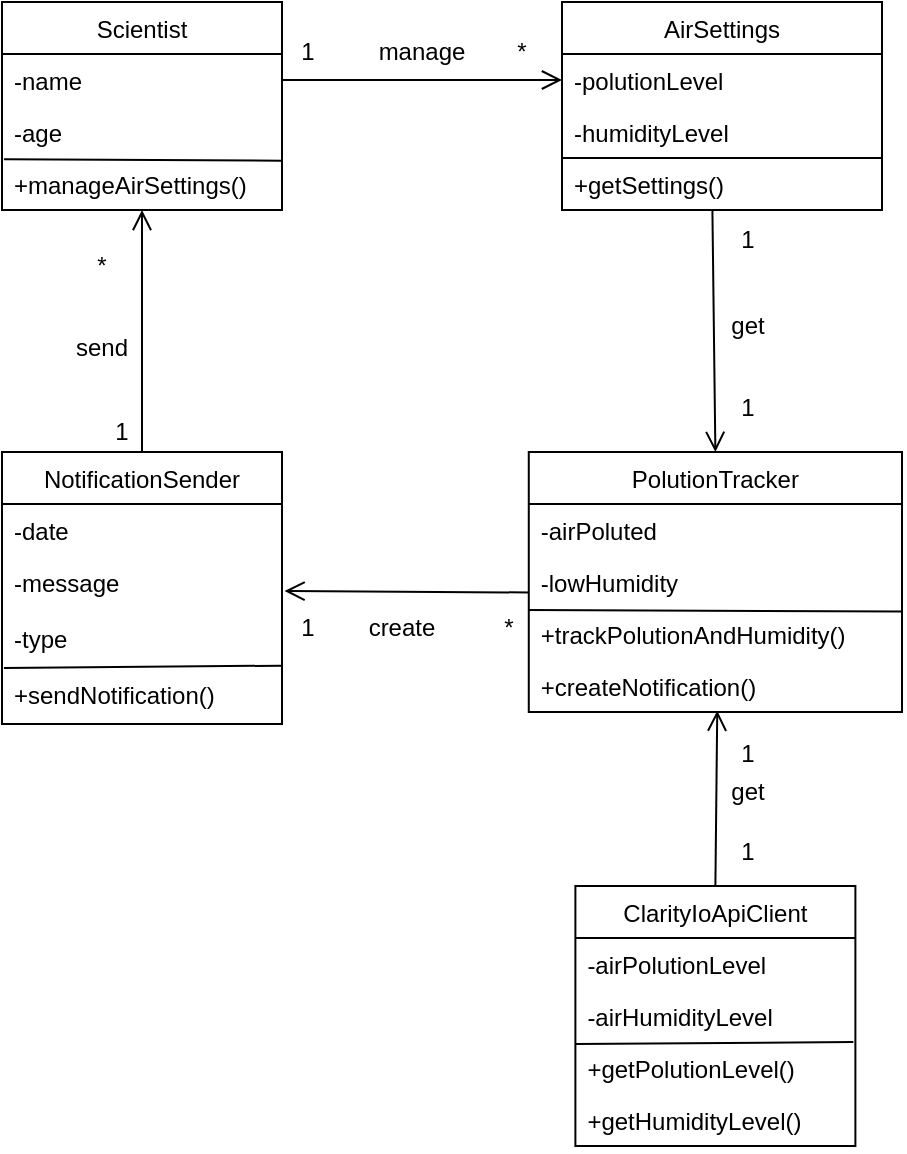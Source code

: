 <mxfile version="22.0.6" type="device">
  <diagram id="qaiLERLcsFXwNnowRdfb" name="Page-1">
    <mxGraphModel dx="1173" dy="493" grid="1" gridSize="10" guides="1" tooltips="1" connect="1" arrows="1" fold="1" page="1" pageScale="1" pageWidth="827" pageHeight="1169" math="0" shadow="0">
      <root>
        <mxCell id="0" />
        <mxCell id="1" parent="0" />
        <mxCell id="livhMUzMRyDO7-Sf7a0v-1" value="Scientist" style="swimlane;fontStyle=0;childLayout=stackLayout;horizontal=1;startSize=26;fillColor=none;horizontalStack=0;resizeParent=1;resizeParentMax=0;resizeLast=0;collapsible=1;marginBottom=0;" vertex="1" parent="1">
          <mxGeometry x="310" y="370" width="140" height="104" as="geometry" />
        </mxCell>
        <mxCell id="livhMUzMRyDO7-Sf7a0v-2" value="-name" style="text;strokeColor=none;fillColor=none;align=left;verticalAlign=top;spacingLeft=4;spacingRight=4;overflow=hidden;rotatable=0;points=[[0,0.5],[1,0.5]];portConstraint=eastwest;" vertex="1" parent="livhMUzMRyDO7-Sf7a0v-1">
          <mxGeometry y="26" width="140" height="26" as="geometry" />
        </mxCell>
        <mxCell id="livhMUzMRyDO7-Sf7a0v-3" value="-age" style="text;strokeColor=none;fillColor=none;align=left;verticalAlign=top;spacingLeft=4;spacingRight=4;overflow=hidden;rotatable=0;points=[[0,0.5],[1,0.5]];portConstraint=eastwest;" vertex="1" parent="livhMUzMRyDO7-Sf7a0v-1">
          <mxGeometry y="52" width="140" height="26" as="geometry" />
        </mxCell>
        <mxCell id="livhMUzMRyDO7-Sf7a0v-39" value="+manageAirSettings()" style="text;strokeColor=none;fillColor=none;align=left;verticalAlign=top;spacingLeft=4;spacingRight=4;overflow=hidden;rotatable=0;points=[[0,0.5],[1,0.5]];portConstraint=eastwest;" vertex="1" parent="livhMUzMRyDO7-Sf7a0v-1">
          <mxGeometry y="78" width="140" height="26" as="geometry" />
        </mxCell>
        <mxCell id="livhMUzMRyDO7-Sf7a0v-40" value="" style="endArrow=none;html=1;rounded=0;exitX=0.007;exitY=0.026;exitDx=0;exitDy=0;exitPerimeter=0;entryX=0.998;entryY=0.051;entryDx=0;entryDy=0;entryPerimeter=0;" edge="1" parent="livhMUzMRyDO7-Sf7a0v-1" source="livhMUzMRyDO7-Sf7a0v-39" target="livhMUzMRyDO7-Sf7a0v-39">
          <mxGeometry width="50" height="50" relative="1" as="geometry">
            <mxPoint x="320" y="240" as="sourcePoint" />
            <mxPoint x="370" y="190" as="targetPoint" />
          </mxGeometry>
        </mxCell>
        <mxCell id="livhMUzMRyDO7-Sf7a0v-4" value="AirSettings" style="swimlane;fontStyle=0;childLayout=stackLayout;horizontal=1;startSize=26;fillColor=none;horizontalStack=0;resizeParent=1;resizeParentMax=0;resizeLast=0;collapsible=1;marginBottom=0;" vertex="1" parent="1">
          <mxGeometry x="590" y="370" width="160" height="104" as="geometry" />
        </mxCell>
        <mxCell id="livhMUzMRyDO7-Sf7a0v-5" value="-polutionLevel" style="text;strokeColor=none;fillColor=none;align=left;verticalAlign=top;spacingLeft=4;spacingRight=4;overflow=hidden;rotatable=0;points=[[0,0.5],[1,0.5]];portConstraint=eastwest;" vertex="1" parent="livhMUzMRyDO7-Sf7a0v-4">
          <mxGeometry y="26" width="160" height="26" as="geometry" />
        </mxCell>
        <mxCell id="livhMUzMRyDO7-Sf7a0v-6" value="-humidityLevel" style="text;strokeColor=none;fillColor=none;align=left;verticalAlign=top;spacingLeft=4;spacingRight=4;overflow=hidden;rotatable=0;points=[[0,0.5],[1,0.5]];portConstraint=eastwest;" vertex="1" parent="livhMUzMRyDO7-Sf7a0v-4">
          <mxGeometry y="52" width="160" height="26" as="geometry" />
        </mxCell>
        <mxCell id="livhMUzMRyDO7-Sf7a0v-41" value="+getSettings()" style="text;strokeColor=none;fillColor=none;align=left;verticalAlign=top;spacingLeft=4;spacingRight=4;overflow=hidden;rotatable=0;points=[[0,0.5],[1,0.5]];portConstraint=eastwest;" vertex="1" parent="livhMUzMRyDO7-Sf7a0v-4">
          <mxGeometry y="78" width="160" height="26" as="geometry" />
        </mxCell>
        <mxCell id="livhMUzMRyDO7-Sf7a0v-42" value="" style="endArrow=none;html=1;rounded=0;exitX=-0.003;exitY=0;exitDx=0;exitDy=0;exitPerimeter=0;entryX=1;entryY=0.75;entryDx=0;entryDy=0;" edge="1" parent="livhMUzMRyDO7-Sf7a0v-4" source="livhMUzMRyDO7-Sf7a0v-41" target="livhMUzMRyDO7-Sf7a0v-4">
          <mxGeometry width="50" height="50" relative="1" as="geometry">
            <mxPoint x="-252.39" y="87" as="sourcePoint" />
            <mxPoint x="136.61" y="78" as="targetPoint" />
          </mxGeometry>
        </mxCell>
        <mxCell id="livhMUzMRyDO7-Sf7a0v-7" value="PolutionTracker" style="swimlane;fontStyle=0;childLayout=stackLayout;horizontal=1;startSize=26;fillColor=none;horizontalStack=0;resizeParent=1;resizeParentMax=0;resizeLast=0;collapsible=1;marginBottom=0;" vertex="1" parent="1">
          <mxGeometry x="573.39" y="595" width="186.61" height="130" as="geometry" />
        </mxCell>
        <mxCell id="livhMUzMRyDO7-Sf7a0v-8" value="-airPoluted" style="text;strokeColor=none;fillColor=none;align=left;verticalAlign=top;spacingLeft=4;spacingRight=4;overflow=hidden;rotatable=0;points=[[0,0.5],[1,0.5]];portConstraint=eastwest;" vertex="1" parent="livhMUzMRyDO7-Sf7a0v-7">
          <mxGeometry y="26" width="186.61" height="26" as="geometry" />
        </mxCell>
        <mxCell id="livhMUzMRyDO7-Sf7a0v-9" value="-lowHumidity" style="text;strokeColor=none;fillColor=none;align=left;verticalAlign=top;spacingLeft=4;spacingRight=4;overflow=hidden;rotatable=0;points=[[0,0.5],[1,0.5]];portConstraint=eastwest;" vertex="1" parent="livhMUzMRyDO7-Sf7a0v-7">
          <mxGeometry y="52" width="186.61" height="26" as="geometry" />
        </mxCell>
        <mxCell id="livhMUzMRyDO7-Sf7a0v-55" value="" style="endArrow=none;html=1;rounded=0;exitX=0.007;exitY=0;exitDx=0;exitDy=0;exitPerimeter=0;entryX=1;entryY=1.066;entryDx=0;entryDy=0;entryPerimeter=0;" edge="1" parent="livhMUzMRyDO7-Sf7a0v-7" target="livhMUzMRyDO7-Sf7a0v-9">
          <mxGeometry width="50" height="50" relative="1" as="geometry">
            <mxPoint y="79" as="sourcePoint" />
            <mxPoint x="139" y="78" as="targetPoint" />
          </mxGeometry>
        </mxCell>
        <mxCell id="livhMUzMRyDO7-Sf7a0v-44" value="+trackPolutionAndHumidity()" style="text;strokeColor=none;fillColor=none;align=left;verticalAlign=top;spacingLeft=4;spacingRight=4;overflow=hidden;rotatable=0;points=[[0,0.5],[1,0.5]];portConstraint=eastwest;" vertex="1" parent="livhMUzMRyDO7-Sf7a0v-7">
          <mxGeometry y="78" width="186.61" height="26" as="geometry" />
        </mxCell>
        <mxCell id="livhMUzMRyDO7-Sf7a0v-47" value="+createNotification()" style="text;strokeColor=none;fillColor=none;align=left;verticalAlign=top;spacingLeft=4;spacingRight=4;overflow=hidden;rotatable=0;points=[[0,0.5],[1,0.5]];portConstraint=eastwest;" vertex="1" parent="livhMUzMRyDO7-Sf7a0v-7">
          <mxGeometry y="104" width="186.61" height="26" as="geometry" />
        </mxCell>
        <mxCell id="livhMUzMRyDO7-Sf7a0v-10" value="NotificationSender" style="swimlane;fontStyle=0;childLayout=stackLayout;horizontal=1;startSize=26;fillColor=none;horizontalStack=0;resizeParent=1;resizeParentMax=0;resizeLast=0;collapsible=1;marginBottom=0;" vertex="1" parent="1">
          <mxGeometry x="310" y="595" width="140" height="136" as="geometry" />
        </mxCell>
        <mxCell id="livhMUzMRyDO7-Sf7a0v-11" value="-date" style="text;strokeColor=none;fillColor=none;align=left;verticalAlign=top;spacingLeft=4;spacingRight=4;overflow=hidden;rotatable=0;points=[[0,0.5],[1,0.5]];portConstraint=eastwest;" vertex="1" parent="livhMUzMRyDO7-Sf7a0v-10">
          <mxGeometry y="26" width="140" height="26" as="geometry" />
        </mxCell>
        <mxCell id="livhMUzMRyDO7-Sf7a0v-12" value="-message" style="text;strokeColor=none;fillColor=none;align=left;verticalAlign=top;spacingLeft=4;spacingRight=4;overflow=hidden;rotatable=0;points=[[0,0.5],[1,0.5]];portConstraint=eastwest;" vertex="1" parent="livhMUzMRyDO7-Sf7a0v-10">
          <mxGeometry y="52" width="140" height="28" as="geometry" />
        </mxCell>
        <mxCell id="livhMUzMRyDO7-Sf7a0v-13" value="-type" style="text;strokeColor=none;fillColor=none;align=left;verticalAlign=top;spacingLeft=4;spacingRight=4;overflow=hidden;rotatable=0;points=[[0,0.5],[1,0.5]];portConstraint=eastwest;" vertex="1" parent="livhMUzMRyDO7-Sf7a0v-10">
          <mxGeometry y="80" width="140" height="28" as="geometry" />
        </mxCell>
        <mxCell id="livhMUzMRyDO7-Sf7a0v-48" value="+sendNotification()" style="text;strokeColor=none;fillColor=none;align=left;verticalAlign=top;spacingLeft=4;spacingRight=4;overflow=hidden;rotatable=0;points=[[0,0.5],[1,0.5]];portConstraint=eastwest;" vertex="1" parent="livhMUzMRyDO7-Sf7a0v-10">
          <mxGeometry y="108" width="140" height="28" as="geometry" />
        </mxCell>
        <mxCell id="livhMUzMRyDO7-Sf7a0v-49" value="" style="endArrow=none;html=1;rounded=0;exitX=0.007;exitY=0;exitDx=0;exitDy=0;exitPerimeter=0;entryX=0.997;entryY=-0.042;entryDx=0;entryDy=0;entryPerimeter=0;" edge="1" parent="livhMUzMRyDO7-Sf7a0v-10" source="livhMUzMRyDO7-Sf7a0v-48" target="livhMUzMRyDO7-Sf7a0v-48">
          <mxGeometry width="50" height="50" relative="1" as="geometry">
            <mxPoint x="74.39" y="-82.37" as="sourcePoint" />
            <mxPoint x="213.39" y="-82.37" as="targetPoint" />
          </mxGeometry>
        </mxCell>
        <mxCell id="livhMUzMRyDO7-Sf7a0v-14" value="" style="endArrow=open;startArrow=none;endFill=0;startFill=0;endSize=8;html=1;verticalAlign=bottom;labelBackgroundColor=none;strokeWidth=1;rounded=0;entryX=0;entryY=0.5;entryDx=0;entryDy=0;exitX=1;exitY=0.5;exitDx=0;exitDy=0;" edge="1" parent="1" source="livhMUzMRyDO7-Sf7a0v-2" target="livhMUzMRyDO7-Sf7a0v-5">
          <mxGeometry width="160" relative="1" as="geometry">
            <mxPoint x="463.39" y="610" as="sourcePoint" />
            <mxPoint x="623.39" y="610" as="targetPoint" />
          </mxGeometry>
        </mxCell>
        <mxCell id="livhMUzMRyDO7-Sf7a0v-15" value="1" style="text;html=1;strokeColor=none;fillColor=none;align=center;verticalAlign=middle;whiteSpace=wrap;rounded=0;" vertex="1" parent="1">
          <mxGeometry x="433.39" y="380" width="60" height="30" as="geometry" />
        </mxCell>
        <mxCell id="livhMUzMRyDO7-Sf7a0v-16" value="*" style="text;html=1;strokeColor=none;fillColor=none;align=center;verticalAlign=middle;whiteSpace=wrap;rounded=0;" vertex="1" parent="1">
          <mxGeometry x="540" y="380" width="60" height="30" as="geometry" />
        </mxCell>
        <mxCell id="livhMUzMRyDO7-Sf7a0v-17" value="manage" style="text;html=1;strokeColor=none;fillColor=none;align=center;verticalAlign=middle;whiteSpace=wrap;rounded=0;" vertex="1" parent="1">
          <mxGeometry x="490" y="380" width="60" height="30" as="geometry" />
        </mxCell>
        <mxCell id="livhMUzMRyDO7-Sf7a0v-18" value="" style="endArrow=open;startArrow=none;endFill=0;startFill=0;endSize=8;html=1;verticalAlign=bottom;labelBackgroundColor=none;strokeWidth=1;rounded=0;exitX=0.47;exitY=0.984;exitDx=0;exitDy=0;entryX=0.5;entryY=0;entryDx=0;entryDy=0;exitPerimeter=0;" edge="1" parent="1" target="livhMUzMRyDO7-Sf7a0v-7" source="livhMUzMRyDO7-Sf7a0v-41">
          <mxGeometry width="160" relative="1" as="geometry">
            <mxPoint x="643.39" y="500" as="sourcePoint" />
            <mxPoint x="563.39" y="570" as="targetPoint" />
          </mxGeometry>
        </mxCell>
        <mxCell id="livhMUzMRyDO7-Sf7a0v-19" value="1" style="text;html=1;strokeColor=none;fillColor=none;align=center;verticalAlign=middle;whiteSpace=wrap;rounded=0;" vertex="1" parent="1">
          <mxGeometry x="653.39" y="474" width="60" height="30" as="geometry" />
        </mxCell>
        <mxCell id="livhMUzMRyDO7-Sf7a0v-20" value="1" style="text;html=1;strokeColor=none;fillColor=none;align=center;verticalAlign=middle;whiteSpace=wrap;rounded=0;" vertex="1" parent="1">
          <mxGeometry x="653.39" y="558" width="60" height="30" as="geometry" />
        </mxCell>
        <mxCell id="livhMUzMRyDO7-Sf7a0v-21" value="" style="endArrow=open;startArrow=none;endFill=0;startFill=0;endSize=8;html=1;verticalAlign=bottom;labelBackgroundColor=none;strokeWidth=1;rounded=0;exitX=0.5;exitY=0;exitDx=0;exitDy=0;entryX=0.5;entryY=1;entryDx=0;entryDy=0;" edge="1" parent="1" source="livhMUzMRyDO7-Sf7a0v-10" target="livhMUzMRyDO7-Sf7a0v-1">
          <mxGeometry width="160" relative="1" as="geometry">
            <mxPoint x="450" y="635.5" as="sourcePoint" />
            <mxPoint x="370" y="490" as="targetPoint" />
          </mxGeometry>
        </mxCell>
        <mxCell id="livhMUzMRyDO7-Sf7a0v-22" value="1" style="text;html=1;strokeColor=none;fillColor=none;align=center;verticalAlign=middle;whiteSpace=wrap;rounded=0;" vertex="1" parent="1">
          <mxGeometry x="340" y="570" width="60" height="30" as="geometry" />
        </mxCell>
        <mxCell id="livhMUzMRyDO7-Sf7a0v-23" value="*" style="text;html=1;strokeColor=none;fillColor=none;align=center;verticalAlign=middle;whiteSpace=wrap;rounded=0;" vertex="1" parent="1">
          <mxGeometry x="330" y="487" width="60" height="30" as="geometry" />
        </mxCell>
        <mxCell id="livhMUzMRyDO7-Sf7a0v-24" value="send" style="text;html=1;strokeColor=none;fillColor=none;align=center;verticalAlign=middle;whiteSpace=wrap;rounded=0;" vertex="1" parent="1">
          <mxGeometry x="330" y="528" width="60" height="30" as="geometry" />
        </mxCell>
        <mxCell id="livhMUzMRyDO7-Sf7a0v-25" value="get" style="text;html=1;strokeColor=none;fillColor=none;align=center;verticalAlign=middle;whiteSpace=wrap;rounded=0;" vertex="1" parent="1">
          <mxGeometry x="653.39" y="517" width="60" height="30" as="geometry" />
        </mxCell>
        <mxCell id="livhMUzMRyDO7-Sf7a0v-26" value="ClarityIoApiClient" style="swimlane;fontStyle=0;childLayout=stackLayout;horizontal=1;startSize=26;fillColor=none;horizontalStack=0;resizeParent=1;resizeParentMax=0;resizeLast=0;collapsible=1;marginBottom=0;" vertex="1" parent="1">
          <mxGeometry x="596.69" y="812" width="140" height="130" as="geometry" />
        </mxCell>
        <mxCell id="livhMUzMRyDO7-Sf7a0v-27" value="-airPolutionLevel" style="text;strokeColor=none;fillColor=none;align=left;verticalAlign=top;spacingLeft=4;spacingRight=4;overflow=hidden;rotatable=0;points=[[0,0.5],[1,0.5]];portConstraint=eastwest;" vertex="1" parent="livhMUzMRyDO7-Sf7a0v-26">
          <mxGeometry y="26" width="140" height="26" as="geometry" />
        </mxCell>
        <mxCell id="livhMUzMRyDO7-Sf7a0v-28" value="-airHumidityLevel" style="text;strokeColor=none;fillColor=none;align=left;verticalAlign=top;spacingLeft=4;spacingRight=4;overflow=hidden;rotatable=0;points=[[0,0.5],[1,0.5]];portConstraint=eastwest;" vertex="1" parent="livhMUzMRyDO7-Sf7a0v-26">
          <mxGeometry y="52" width="140" height="26" as="geometry" />
        </mxCell>
        <mxCell id="livhMUzMRyDO7-Sf7a0v-54" value="" style="endArrow=none;html=1;rounded=0;exitX=0.007;exitY=0;exitDx=0;exitDy=0;exitPerimeter=0;entryX=0.997;entryY=-0.042;entryDx=0;entryDy=0;entryPerimeter=0;" edge="1" parent="livhMUzMRyDO7-Sf7a0v-26">
          <mxGeometry width="50" height="50" relative="1" as="geometry">
            <mxPoint x="1.137e-13" y="79" as="sourcePoint" />
            <mxPoint x="139.0" y="78" as="targetPoint" />
          </mxGeometry>
        </mxCell>
        <mxCell id="livhMUzMRyDO7-Sf7a0v-52" value="+getPolutionLevel()" style="text;strokeColor=none;fillColor=none;align=left;verticalAlign=top;spacingLeft=4;spacingRight=4;overflow=hidden;rotatable=0;points=[[0,0.5],[1,0.5]];portConstraint=eastwest;" vertex="1" parent="livhMUzMRyDO7-Sf7a0v-26">
          <mxGeometry y="78" width="140" height="26" as="geometry" />
        </mxCell>
        <mxCell id="livhMUzMRyDO7-Sf7a0v-53" value="+getHumidityLevel()" style="text;strokeColor=none;fillColor=none;align=left;verticalAlign=top;spacingLeft=4;spacingRight=4;overflow=hidden;rotatable=0;points=[[0,0.5],[1,0.5]];portConstraint=eastwest;" vertex="1" parent="livhMUzMRyDO7-Sf7a0v-26">
          <mxGeometry y="104" width="140" height="26" as="geometry" />
        </mxCell>
        <mxCell id="livhMUzMRyDO7-Sf7a0v-29" value="" style="endArrow=open;startArrow=none;endFill=0;startFill=0;endSize=8;html=1;verticalAlign=bottom;labelBackgroundColor=none;strokeWidth=1;rounded=0;exitX=0.5;exitY=0;exitDx=0;exitDy=0;entryX=0.505;entryY=0.974;entryDx=0;entryDy=0;entryPerimeter=0;" edge="1" parent="1" source="livhMUzMRyDO7-Sf7a0v-26" target="livhMUzMRyDO7-Sf7a0v-47">
          <mxGeometry width="160" relative="1" as="geometry">
            <mxPoint x="643.39" y="852" as="sourcePoint" />
            <mxPoint x="643.39" y="742" as="targetPoint" />
          </mxGeometry>
        </mxCell>
        <mxCell id="livhMUzMRyDO7-Sf7a0v-30" value="1" style="text;html=1;strokeColor=none;fillColor=none;align=center;verticalAlign=middle;whiteSpace=wrap;rounded=0;" vertex="1" parent="1">
          <mxGeometry x="653.39" y="731" width="60" height="30" as="geometry" />
        </mxCell>
        <mxCell id="livhMUzMRyDO7-Sf7a0v-31" value="1" style="text;html=1;strokeColor=none;fillColor=none;align=center;verticalAlign=middle;whiteSpace=wrap;rounded=0;" vertex="1" parent="1">
          <mxGeometry x="653.39" y="780" width="60" height="30" as="geometry" />
        </mxCell>
        <mxCell id="livhMUzMRyDO7-Sf7a0v-32" value="get" style="text;html=1;strokeColor=none;fillColor=none;align=center;verticalAlign=middle;whiteSpace=wrap;rounded=0;" vertex="1" parent="1">
          <mxGeometry x="653.39" y="750" width="60" height="30" as="geometry" />
        </mxCell>
        <mxCell id="livhMUzMRyDO7-Sf7a0v-33" value="" style="endArrow=open;startArrow=none;endFill=0;startFill=0;endSize=8;html=1;verticalAlign=bottom;labelBackgroundColor=none;strokeWidth=1;rounded=0;entryX=1.009;entryY=0.625;entryDx=0;entryDy=0;exitX=0.001;exitY=0.702;exitDx=0;exitDy=0;entryPerimeter=0;exitPerimeter=0;" edge="1" parent="1" source="livhMUzMRyDO7-Sf7a0v-9" target="livhMUzMRyDO7-Sf7a0v-12">
          <mxGeometry width="160" relative="1" as="geometry">
            <mxPoint x="563.39" y="669.5" as="sourcePoint" />
            <mxPoint x="440.39" y="669.5" as="targetPoint" />
          </mxGeometry>
        </mxCell>
        <mxCell id="livhMUzMRyDO7-Sf7a0v-34" value="1" style="text;html=1;strokeColor=none;fillColor=none;align=center;verticalAlign=middle;whiteSpace=wrap;rounded=0;" vertex="1" parent="1">
          <mxGeometry x="433.39" y="667.5" width="60" height="30" as="geometry" />
        </mxCell>
        <mxCell id="livhMUzMRyDO7-Sf7a0v-36" value="create" style="text;html=1;strokeColor=none;fillColor=none;align=center;verticalAlign=middle;whiteSpace=wrap;rounded=0;" vertex="1" parent="1">
          <mxGeometry x="480" y="667.5" width="60" height="30" as="geometry" />
        </mxCell>
        <mxCell id="livhMUzMRyDO7-Sf7a0v-35" value="*" style="text;html=1;strokeColor=none;fillColor=none;align=center;verticalAlign=middle;whiteSpace=wrap;rounded=0;" vertex="1" parent="1">
          <mxGeometry x="540" y="672.5" width="46.61" height="20" as="geometry" />
        </mxCell>
      </root>
    </mxGraphModel>
  </diagram>
</mxfile>
